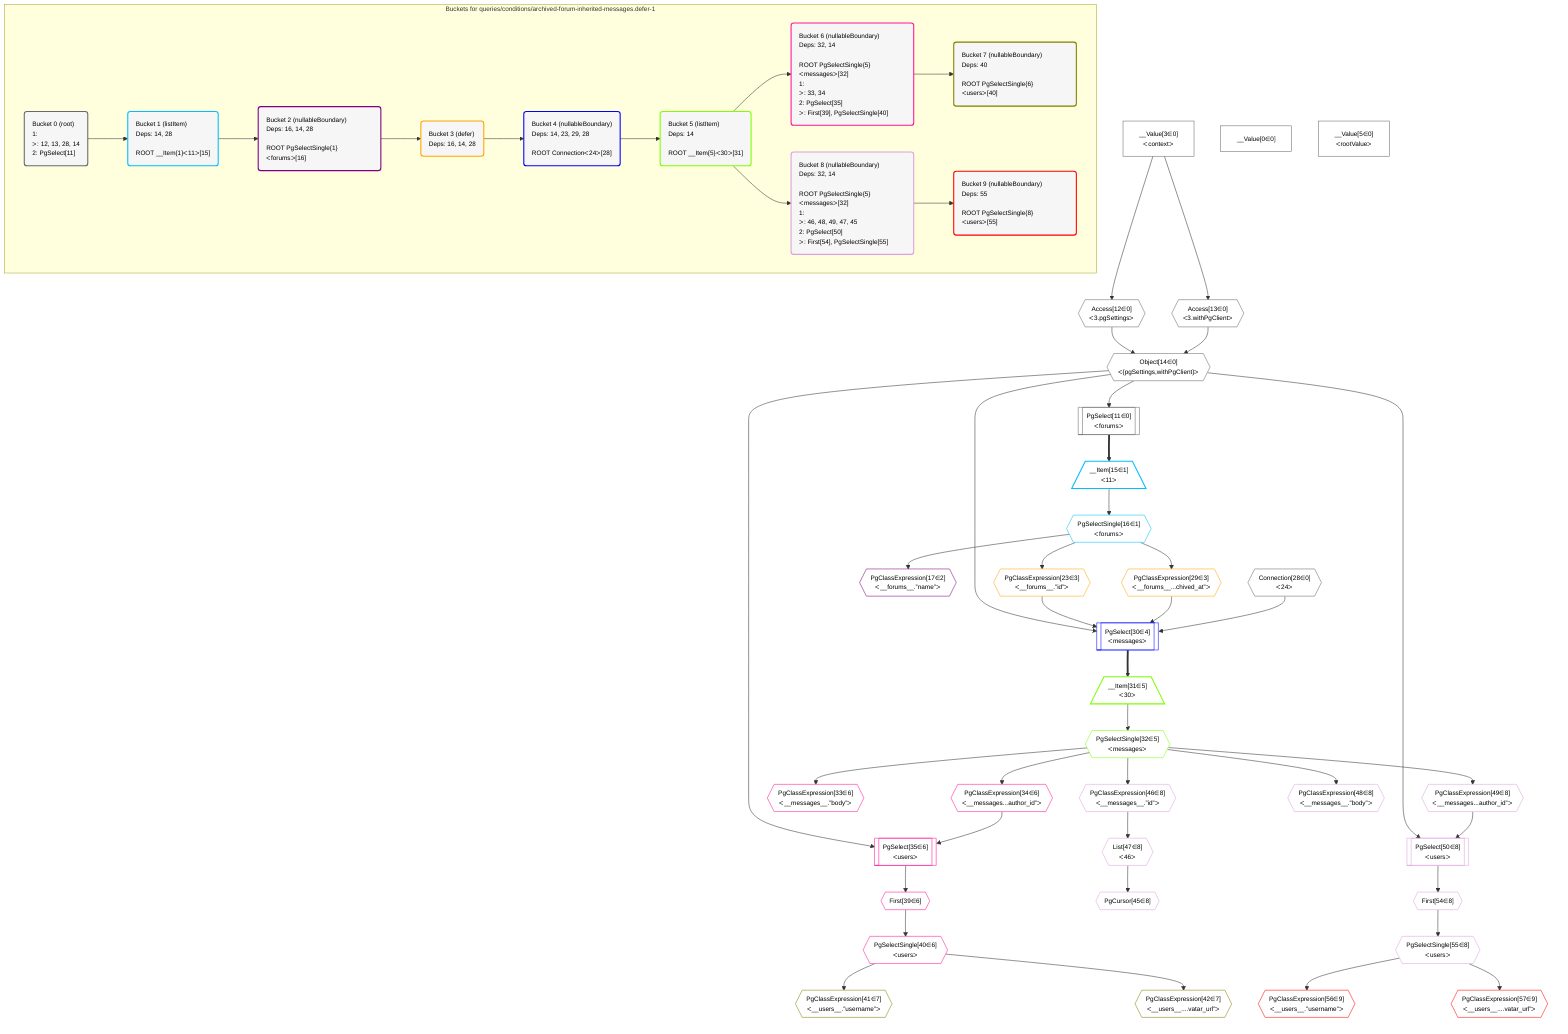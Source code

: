 %%{init: {'themeVariables': { 'fontSize': '12px'}}}%%
graph TD
    classDef path fill:#eee,stroke:#000,color:#000
    classDef plan fill:#fff,stroke-width:1px,color:#000
    classDef itemplan fill:#fff,stroke-width:2px,color:#000
    classDef unbatchedplan fill:#dff,stroke-width:1px,color:#000
    classDef sideeffectplan fill:#fcc,stroke-width:2px,color:#000
    classDef bucket fill:#f6f6f6,color:#000,stroke-width:2px,text-align:left


    %% plan dependencies
    Object14{{"Object[14∈0]<br />ᐸ{pgSettings,withPgClient}ᐳ"}}:::plan
    Access12{{"Access[12∈0]<br />ᐸ3.pgSettingsᐳ"}}:::plan
    Access13{{"Access[13∈0]<br />ᐸ3.withPgClientᐳ"}}:::plan
    Access12 & Access13 --> Object14
    PgSelect11[["PgSelect[11∈0]<br />ᐸforumsᐳ"]]:::plan
    Object14 --> PgSelect11
    __Value3["__Value[3∈0]<br />ᐸcontextᐳ"]:::plan
    __Value3 --> Access12
    __Value3 --> Access13
    __Value0["__Value[0∈0]"]:::plan
    __Value5["__Value[5∈0]<br />ᐸrootValueᐳ"]:::plan
    Connection28{{"Connection[28∈0]<br />ᐸ24ᐳ"}}:::plan
    __Item15[/"__Item[15∈1]<br />ᐸ11ᐳ"\]:::itemplan
    PgSelect11 ==> __Item15
    PgSelectSingle16{{"PgSelectSingle[16∈1]<br />ᐸforumsᐳ"}}:::plan
    __Item15 --> PgSelectSingle16
    PgClassExpression17{{"PgClassExpression[17∈2]<br />ᐸ__forums__.”name”ᐳ"}}:::plan
    PgSelectSingle16 --> PgClassExpression17
    PgClassExpression23{{"PgClassExpression[23∈3]<br />ᐸ__forums__.”id”ᐳ"}}:::plan
    PgSelectSingle16 --> PgClassExpression23
    PgClassExpression29{{"PgClassExpression[29∈3]<br />ᐸ__forums__...chived_at”ᐳ"}}:::plan
    PgSelectSingle16 --> PgClassExpression29
    PgSelect30[["PgSelect[30∈4]<br />ᐸmessagesᐳ"]]:::plan
    Object14 & PgClassExpression23 & PgClassExpression29 & Connection28 --> PgSelect30
    __Item31[/"__Item[31∈5]<br />ᐸ30ᐳ"\]:::itemplan
    PgSelect30 ==> __Item31
    PgSelectSingle32{{"PgSelectSingle[32∈5]<br />ᐸmessagesᐳ"}}:::plan
    __Item31 --> PgSelectSingle32
    PgSelect35[["PgSelect[35∈6]<br />ᐸusersᐳ"]]:::plan
    PgClassExpression34{{"PgClassExpression[34∈6]<br />ᐸ__messages...author_id”ᐳ"}}:::plan
    Object14 & PgClassExpression34 --> PgSelect35
    PgClassExpression33{{"PgClassExpression[33∈6]<br />ᐸ__messages__.”body”ᐳ"}}:::plan
    PgSelectSingle32 --> PgClassExpression33
    PgSelectSingle32 --> PgClassExpression34
    First39{{"First[39∈6]"}}:::plan
    PgSelect35 --> First39
    PgSelectSingle40{{"PgSelectSingle[40∈6]<br />ᐸusersᐳ"}}:::plan
    First39 --> PgSelectSingle40
    PgClassExpression41{{"PgClassExpression[41∈7]<br />ᐸ__users__.”username”ᐳ"}}:::plan
    PgSelectSingle40 --> PgClassExpression41
    PgClassExpression42{{"PgClassExpression[42∈7]<br />ᐸ__users__....vatar_url”ᐳ"}}:::plan
    PgSelectSingle40 --> PgClassExpression42
    PgSelect50[["PgSelect[50∈8]<br />ᐸusersᐳ"]]:::plan
    PgClassExpression49{{"PgClassExpression[49∈8]<br />ᐸ__messages...author_id”ᐳ"}}:::plan
    Object14 & PgClassExpression49 --> PgSelect50
    PgCursor45{{"PgCursor[45∈8]"}}:::plan
    List47{{"List[47∈8]<br />ᐸ46ᐳ"}}:::plan
    List47 --> PgCursor45
    PgClassExpression46{{"PgClassExpression[46∈8]<br />ᐸ__messages__.”id”ᐳ"}}:::plan
    PgSelectSingle32 --> PgClassExpression46
    PgClassExpression46 --> List47
    PgClassExpression48{{"PgClassExpression[48∈8]<br />ᐸ__messages__.”body”ᐳ"}}:::plan
    PgSelectSingle32 --> PgClassExpression48
    PgSelectSingle32 --> PgClassExpression49
    First54{{"First[54∈8]"}}:::plan
    PgSelect50 --> First54
    PgSelectSingle55{{"PgSelectSingle[55∈8]<br />ᐸusersᐳ"}}:::plan
    First54 --> PgSelectSingle55
    PgClassExpression56{{"PgClassExpression[56∈9]<br />ᐸ__users__.”username”ᐳ"}}:::plan
    PgSelectSingle55 --> PgClassExpression56
    PgClassExpression57{{"PgClassExpression[57∈9]<br />ᐸ__users__....vatar_url”ᐳ"}}:::plan
    PgSelectSingle55 --> PgClassExpression57

    %% define steps

    subgraph "Buckets for queries/conditions/archived-forum-inherited-messages.defer-1"
    Bucket0("Bucket 0 (root)<br />1: <br />ᐳ: 12, 13, 28, 14<br />2: PgSelect[11]"):::bucket
    classDef bucket0 stroke:#696969
    class Bucket0,__Value0,__Value3,__Value5,PgSelect11,Access12,Access13,Object14,Connection28 bucket0
    Bucket1("Bucket 1 (listItem)<br />Deps: 14, 28<br /><br />ROOT __Item{1}ᐸ11ᐳ[15]"):::bucket
    classDef bucket1 stroke:#00bfff
    class Bucket1,__Item15,PgSelectSingle16 bucket1
    Bucket2("Bucket 2 (nullableBoundary)<br />Deps: 16, 14, 28<br /><br />ROOT PgSelectSingle{1}ᐸforumsᐳ[16]"):::bucket
    classDef bucket2 stroke:#7f007f
    class Bucket2,PgClassExpression17 bucket2
    Bucket3("Bucket 3 (defer)<br />Deps: 16, 14, 28"):::bucket
    classDef bucket3 stroke:#ffa500
    class Bucket3,PgClassExpression23,PgClassExpression29 bucket3
    Bucket4("Bucket 4 (nullableBoundary)<br />Deps: 14, 23, 29, 28<br /><br />ROOT Connectionᐸ24ᐳ[28]"):::bucket
    classDef bucket4 stroke:#0000ff
    class Bucket4,PgSelect30 bucket4
    Bucket5("Bucket 5 (listItem)<br />Deps: 14<br /><br />ROOT __Item{5}ᐸ30ᐳ[31]"):::bucket
    classDef bucket5 stroke:#7fff00
    class Bucket5,__Item31,PgSelectSingle32 bucket5
    Bucket6("Bucket 6 (nullableBoundary)<br />Deps: 32, 14<br /><br />ROOT PgSelectSingle{5}ᐸmessagesᐳ[32]<br />1: <br />ᐳ: 33, 34<br />2: PgSelect[35]<br />ᐳ: First[39], PgSelectSingle[40]"):::bucket
    classDef bucket6 stroke:#ff1493
    class Bucket6,PgClassExpression33,PgClassExpression34,PgSelect35,First39,PgSelectSingle40 bucket6
    Bucket7("Bucket 7 (nullableBoundary)<br />Deps: 40<br /><br />ROOT PgSelectSingle{6}ᐸusersᐳ[40]"):::bucket
    classDef bucket7 stroke:#808000
    class Bucket7,PgClassExpression41,PgClassExpression42 bucket7
    Bucket8("Bucket 8 (nullableBoundary)<br />Deps: 32, 14<br /><br />ROOT PgSelectSingle{5}ᐸmessagesᐳ[32]<br />1: <br />ᐳ: 46, 48, 49, 47, 45<br />2: PgSelect[50]<br />ᐳ: First[54], PgSelectSingle[55]"):::bucket
    classDef bucket8 stroke:#dda0dd
    class Bucket8,PgCursor45,PgClassExpression46,List47,PgClassExpression48,PgClassExpression49,PgSelect50,First54,PgSelectSingle55 bucket8
    Bucket9("Bucket 9 (nullableBoundary)<br />Deps: 55<br /><br />ROOT PgSelectSingle{8}ᐸusersᐳ[55]"):::bucket
    classDef bucket9 stroke:#ff0000
    class Bucket9,PgClassExpression56,PgClassExpression57 bucket9
    Bucket0 --> Bucket1
    Bucket1 --> Bucket2
    Bucket2 --> Bucket3
    Bucket3 --> Bucket4
    Bucket4 --> Bucket5
    Bucket5 --> Bucket6 & Bucket8
    Bucket6 --> Bucket7
    Bucket8 --> Bucket9
    end